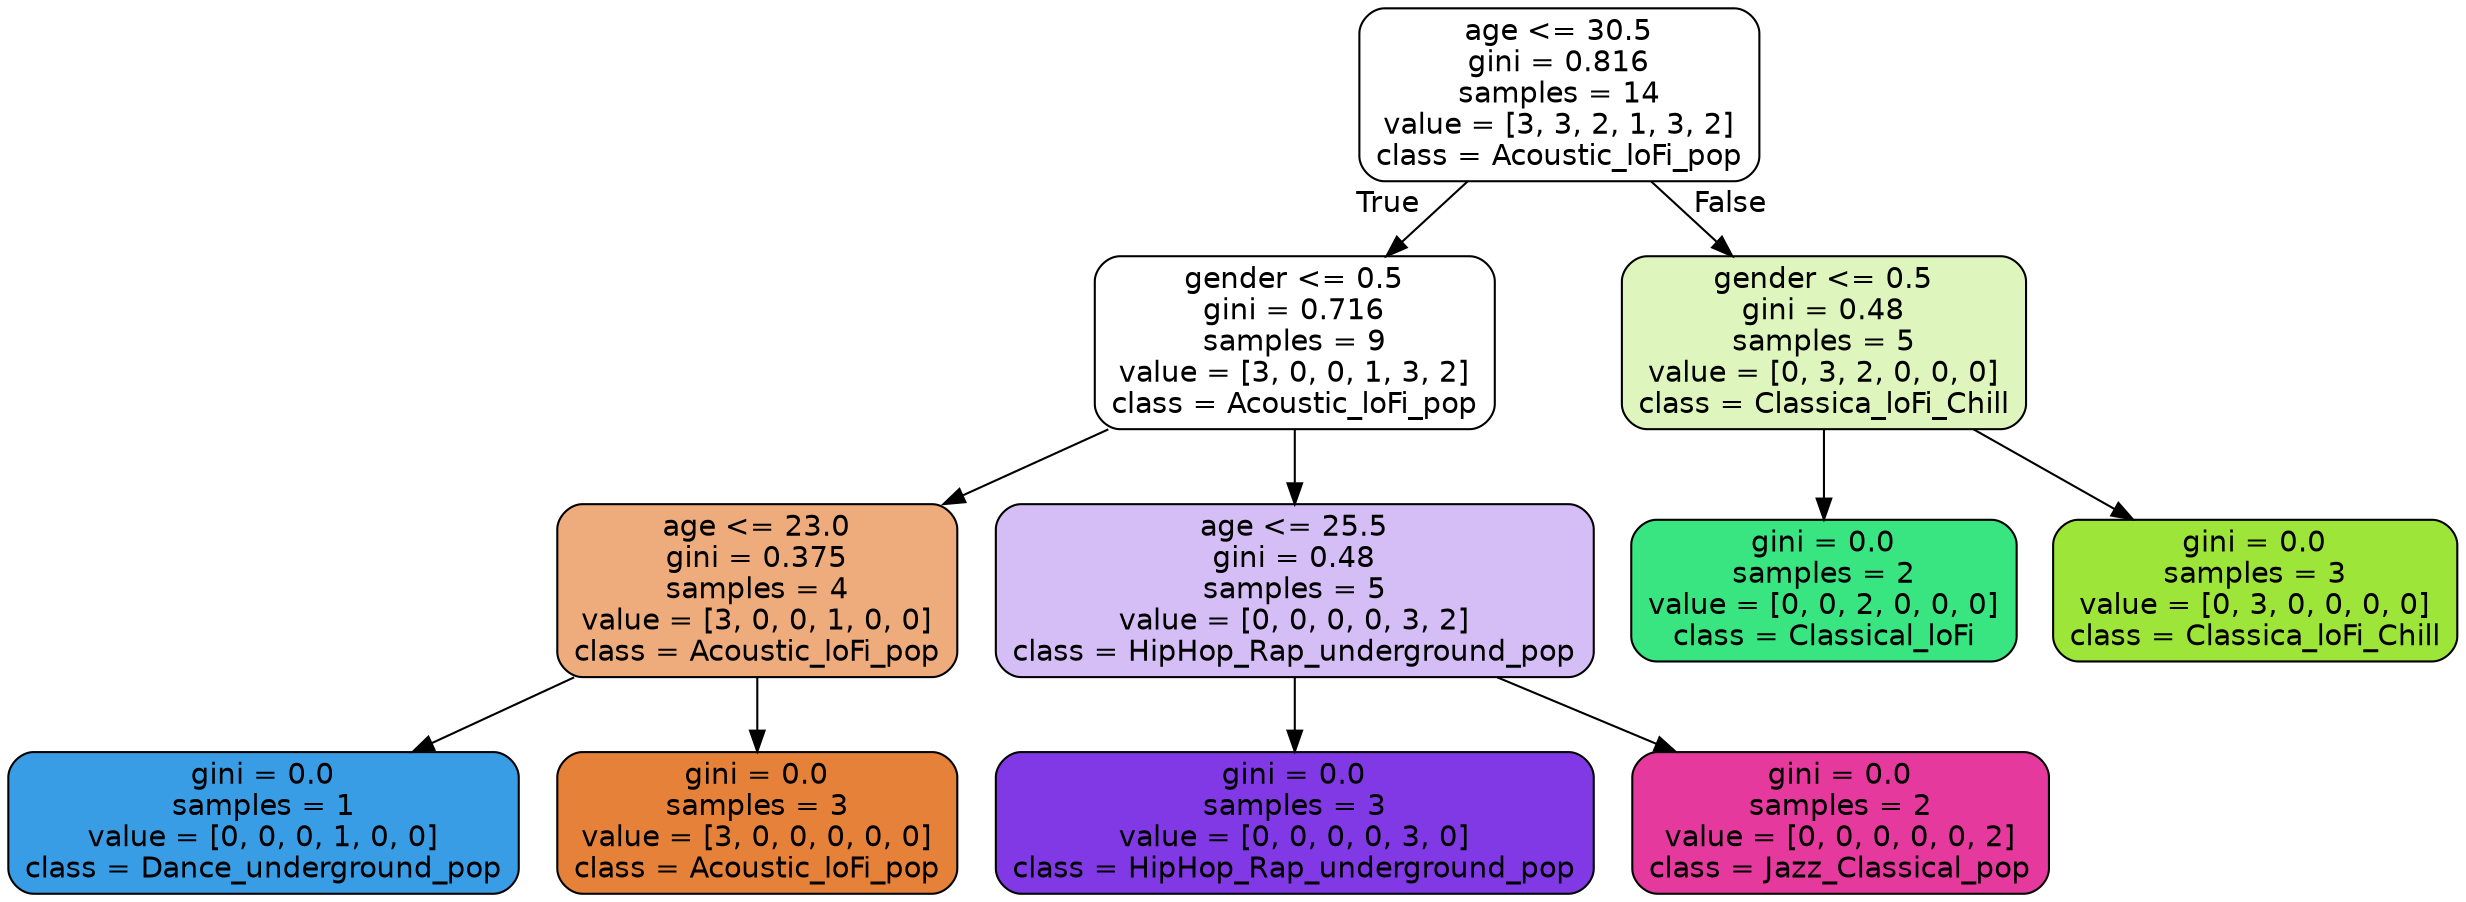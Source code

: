 digraph Tree {
node [shape=box, style="filled, rounded", color="black", fontname=helvetica] ;
edge [fontname=helvetica] ;
0 [label="age <= 30.5\ngini = 0.816\nsamples = 14\nvalue = [3, 3, 2, 1, 3, 2]\nclass = Acoustic_loFi_pop", fillcolor="#ffffff"] ;
1 [label="gender <= 0.5\ngini = 0.716\nsamples = 9\nvalue = [3, 0, 0, 1, 3, 2]\nclass = Acoustic_loFi_pop", fillcolor="#ffffff"] ;
0 -> 1 [labeldistance=2.5, labelangle=45, headlabel="True"] ;
2 [label="age <= 23.0\ngini = 0.375\nsamples = 4\nvalue = [3, 0, 0, 1, 0, 0]\nclass = Acoustic_loFi_pop", fillcolor="#eeab7b"] ;
1 -> 2 ;
3 [label="gini = 0.0\nsamples = 1\nvalue = [0, 0, 0, 1, 0, 0]\nclass = Dance_underground_pop", fillcolor="#399de5"] ;
2 -> 3 ;
4 [label="gini = 0.0\nsamples = 3\nvalue = [3, 0, 0, 0, 0, 0]\nclass = Acoustic_loFi_pop", fillcolor="#e58139"] ;
2 -> 4 ;
5 [label="age <= 25.5\ngini = 0.48\nsamples = 5\nvalue = [0, 0, 0, 0, 3, 2]\nclass = HipHop_Rap_underground_pop", fillcolor="#d5bdf6"] ;
1 -> 5 ;
6 [label="gini = 0.0\nsamples = 3\nvalue = [0, 0, 0, 0, 3, 0]\nclass = HipHop_Rap_underground_pop", fillcolor="#8139e5"] ;
5 -> 6 ;
7 [label="gini = 0.0\nsamples = 2\nvalue = [0, 0, 0, 0, 0, 2]\nclass = Jazz_Classical_pop", fillcolor="#e5399d"] ;
5 -> 7 ;
8 [label="gender <= 0.5\ngini = 0.48\nsamples = 5\nvalue = [0, 3, 2, 0, 0, 0]\nclass = Classica_loFi_Chill", fillcolor="#def6bd"] ;
0 -> 8 [labeldistance=2.5, labelangle=-45, headlabel="False"] ;
9 [label="gini = 0.0\nsamples = 2\nvalue = [0, 0, 2, 0, 0, 0]\nclass = Classical_loFi", fillcolor="#39e581"] ;
8 -> 9 ;
10 [label="gini = 0.0\nsamples = 3\nvalue = [0, 3, 0, 0, 0, 0]\nclass = Classica_loFi_Chill", fillcolor="#9de539"] ;
8 -> 10 ;
}